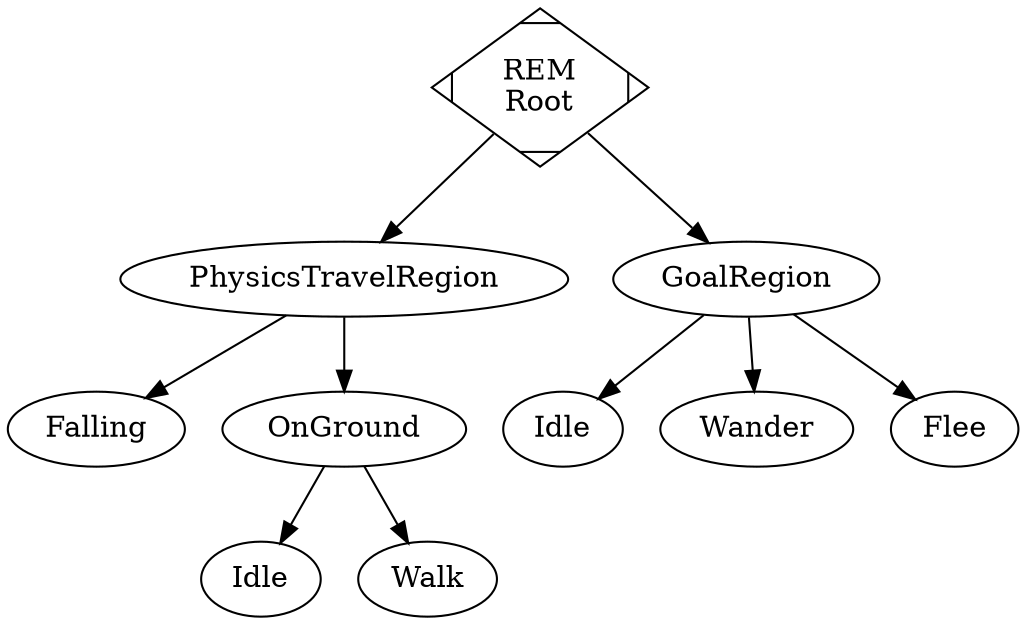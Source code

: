 // KDM - the Rat Emulation Machine
// Hierarchy - Graphviz Dot
// Directed Graph
digraph G {
    start [label="REM\nRoot",shape=Mdiamond];
    
    GR_IDLE [label="Idle"];
    PTR_IDLE [label="Idle"];
    
    start -> PhysicsTravelRegion;
    start -> GoalRegion;
    
    PhysicsTravelRegion -> Falling;
    PhysicsTravelRegion -> OnGround;
    OnGround -> Walk;
    OnGround -> PTR_IDLE;
    
    GoalRegion -> GR_IDLE;
    GoalRegion -> Wander;
    GoalRegion -> Flee;
}
